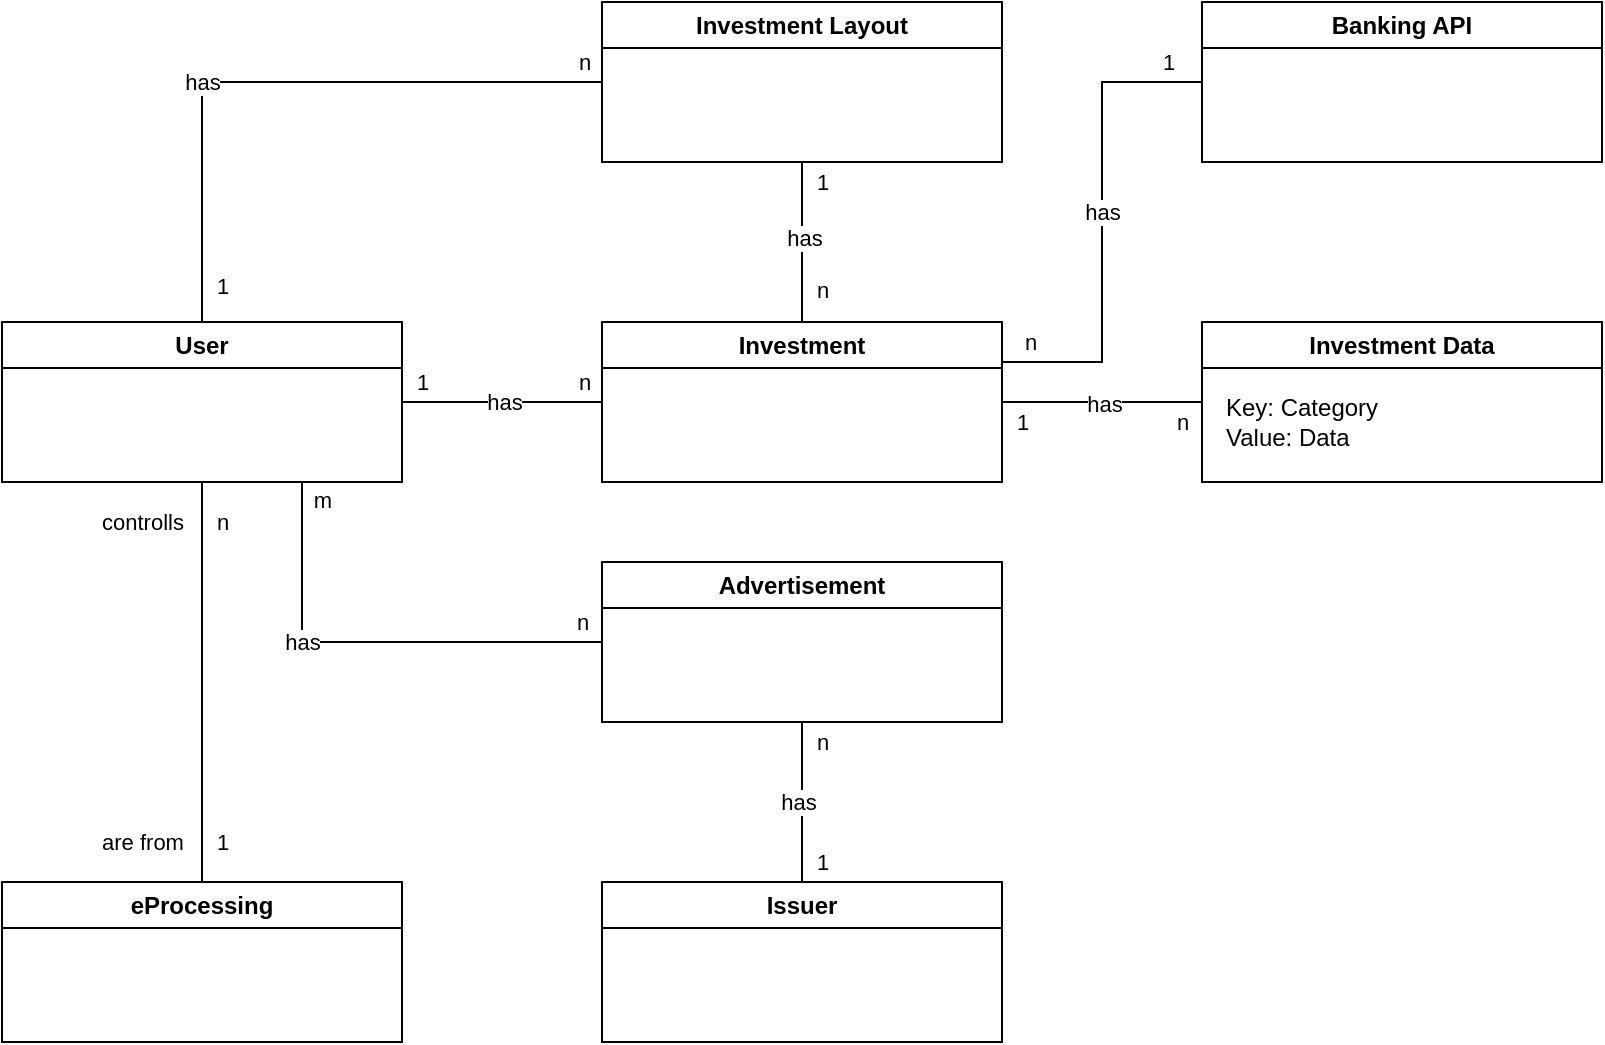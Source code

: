 <mxfile version="24.3.0" type="github">
  <diagram name="Page-1" id="6133507b-19e7-1e82-6fc7-422aa6c4b21f">
    <mxGraphModel dx="1430" dy="757" grid="1" gridSize="10" guides="1" tooltips="1" connect="1" arrows="1" fold="1" page="1" pageScale="1" pageWidth="1100" pageHeight="850" background="none" math="0" shadow="0">
      <root>
        <mxCell id="0" />
        <mxCell id="1" parent="0" />
        <mxCell id="w2mA2PFcuxVug5NNmiOs-10" value="" style="edgeStyle=orthogonalEdgeStyle;rounded=0;orthogonalLoop=1;jettySize=auto;html=1;strokeColor=default;endArrow=none;endFill=0;entryX=0;entryY=0.5;entryDx=0;entryDy=0;" edge="1" parent="1" source="w2mA2PFcuxVug5NNmiOs-1" target="w2mA2PFcuxVug5NNmiOs-2">
          <mxGeometry relative="1" as="geometry">
            <mxPoint x="440" y="260" as="targetPoint" />
          </mxGeometry>
        </mxCell>
        <mxCell id="w2mA2PFcuxVug5NNmiOs-36" value="has" style="edgeLabel;html=1;align=center;verticalAlign=middle;resizable=0;points=[];fontFamily=Helvetica;fontSize=11;fontColor=default;labelBackgroundColor=default;" vertex="1" connectable="0" parent="w2mA2PFcuxVug5NNmiOs-10">
          <mxGeometry x="-0.289" y="-1" relative="1" as="geometry">
            <mxPoint x="15" y="-1" as="offset" />
          </mxGeometry>
        </mxCell>
        <mxCell id="w2mA2PFcuxVug5NNmiOs-37" value="1" style="edgeLabel;html=1;align=center;verticalAlign=middle;resizable=0;points=[];fontFamily=Helvetica;fontSize=11;fontColor=default;labelBackgroundColor=default;" vertex="1" connectable="0" parent="w2mA2PFcuxVug5NNmiOs-10">
          <mxGeometry x="0.58" y="1" relative="1" as="geometry">
            <mxPoint x="-69" y="-9" as="offset" />
          </mxGeometry>
        </mxCell>
        <mxCell id="w2mA2PFcuxVug5NNmiOs-38" value="n" style="edgeLabel;html=1;align=center;verticalAlign=middle;resizable=0;points=[];fontFamily=Helvetica;fontSize=11;fontColor=default;labelBackgroundColor=default;" vertex="1" connectable="0" parent="w2mA2PFcuxVug5NNmiOs-10">
          <mxGeometry x="0.511" y="1" relative="1" as="geometry">
            <mxPoint x="15" y="-9" as="offset" />
          </mxGeometry>
        </mxCell>
        <mxCell id="w2mA2PFcuxVug5NNmiOs-19" style="edgeStyle=orthogonalEdgeStyle;rounded=0;orthogonalLoop=1;jettySize=auto;html=1;entryX=0;entryY=0.5;entryDx=0;entryDy=0;strokeColor=default;align=center;verticalAlign=middle;fontFamily=Helvetica;fontSize=11;fontColor=default;labelBackgroundColor=default;endArrow=none;endFill=0;" edge="1" parent="1" source="w2mA2PFcuxVug5NNmiOs-1" target="w2mA2PFcuxVug5NNmiOs-4">
          <mxGeometry relative="1" as="geometry">
            <Array as="points">
              <mxPoint x="140" y="160" />
            </Array>
          </mxGeometry>
        </mxCell>
        <mxCell id="w2mA2PFcuxVug5NNmiOs-33" value="has" style="edgeLabel;html=1;align=center;verticalAlign=middle;resizable=0;points=[];fontFamily=Helvetica;fontSize=11;fontColor=default;labelBackgroundColor=default;" vertex="1" connectable="0" parent="w2mA2PFcuxVug5NNmiOs-19">
          <mxGeometry x="-0.878" y="-1" relative="1" as="geometry">
            <mxPoint x="-1" y="-101" as="offset" />
          </mxGeometry>
        </mxCell>
        <mxCell id="w2mA2PFcuxVug5NNmiOs-34" value="n" style="edgeLabel;html=1;align=center;verticalAlign=middle;resizable=0;points=[];fontFamily=Helvetica;fontSize=11;fontColor=default;labelBackgroundColor=default;" vertex="1" connectable="0" parent="w2mA2PFcuxVug5NNmiOs-19">
          <mxGeometry x="0.908" relative="1" as="geometry">
            <mxPoint x="5" y="-10" as="offset" />
          </mxGeometry>
        </mxCell>
        <mxCell id="w2mA2PFcuxVug5NNmiOs-35" value="1" style="edgeLabel;html=1;align=center;verticalAlign=middle;resizable=0;points=[];fontFamily=Helvetica;fontSize=11;fontColor=default;labelBackgroundColor=default;" vertex="1" connectable="0" parent="w2mA2PFcuxVug5NNmiOs-19">
          <mxGeometry x="-0.885" y="-1" relative="1" as="geometry">
            <mxPoint x="9" as="offset" />
          </mxGeometry>
        </mxCell>
        <mxCell id="w2mA2PFcuxVug5NNmiOs-1" value="User" style="swimlane;whiteSpace=wrap;html=1;" vertex="1" parent="1">
          <mxGeometry x="40" y="280" width="200" height="80" as="geometry">
            <mxRectangle x="60" y="140" width="70" height="30" as="alternateBounds" />
          </mxGeometry>
        </mxCell>
        <mxCell id="w2mA2PFcuxVug5NNmiOs-11" style="edgeStyle=orthogonalEdgeStyle;rounded=0;orthogonalLoop=1;jettySize=auto;html=1;endArrow=none;endFill=0;entryX=0;entryY=0.5;entryDx=0;entryDy=0;" edge="1" parent="1" source="w2mA2PFcuxVug5NNmiOs-2" target="w2mA2PFcuxVug5NNmiOs-3">
          <mxGeometry relative="1" as="geometry">
            <mxPoint x="600" y="330" as="targetPoint" />
          </mxGeometry>
        </mxCell>
        <mxCell id="w2mA2PFcuxVug5NNmiOs-27" value="1" style="edgeLabel;html=1;align=center;verticalAlign=middle;resizable=0;points=[];fontFamily=Helvetica;fontSize=11;fontColor=default;labelBackgroundColor=default;" vertex="1" connectable="0" parent="w2mA2PFcuxVug5NNmiOs-11">
          <mxGeometry x="0.32" y="-2" relative="1" as="geometry">
            <mxPoint x="-56" y="8" as="offset" />
          </mxGeometry>
        </mxCell>
        <mxCell id="w2mA2PFcuxVug5NNmiOs-28" value="n" style="edgeLabel;html=1;align=center;verticalAlign=middle;resizable=0;points=[];fontFamily=Helvetica;fontSize=11;fontColor=default;labelBackgroundColor=default;" vertex="1" connectable="0" parent="w2mA2PFcuxVug5NNmiOs-11">
          <mxGeometry x="0.016" y="-2" relative="1" as="geometry">
            <mxPoint x="39" y="8" as="offset" />
          </mxGeometry>
        </mxCell>
        <mxCell id="w2mA2PFcuxVug5NNmiOs-29" value="has" style="edgeLabel;html=1;align=center;verticalAlign=middle;resizable=0;points=[];fontFamily=Helvetica;fontSize=11;fontColor=default;labelBackgroundColor=default;" vertex="1" connectable="0" parent="w2mA2PFcuxVug5NNmiOs-11">
          <mxGeometry x="0.024" y="-1" relative="1" as="geometry">
            <mxPoint as="offset" />
          </mxGeometry>
        </mxCell>
        <mxCell id="w2mA2PFcuxVug5NNmiOs-20" style="edgeStyle=orthogonalEdgeStyle;rounded=0;orthogonalLoop=1;jettySize=auto;html=1;entryX=0.5;entryY=1;entryDx=0;entryDy=0;strokeColor=default;align=center;verticalAlign=middle;fontFamily=Helvetica;fontSize=11;fontColor=default;labelBackgroundColor=default;endArrow=none;endFill=0;" edge="1" parent="1" source="w2mA2PFcuxVug5NNmiOs-2" target="w2mA2PFcuxVug5NNmiOs-4">
          <mxGeometry relative="1" as="geometry" />
        </mxCell>
        <mxCell id="w2mA2PFcuxVug5NNmiOs-30" value="has" style="edgeLabel;html=1;align=center;verticalAlign=middle;resizable=0;points=[];fontFamily=Helvetica;fontSize=11;fontColor=default;labelBackgroundColor=default;" vertex="1" connectable="0" parent="w2mA2PFcuxVug5NNmiOs-20">
          <mxGeometry x="0.063" y="-1" relative="1" as="geometry">
            <mxPoint as="offset" />
          </mxGeometry>
        </mxCell>
        <mxCell id="w2mA2PFcuxVug5NNmiOs-31" value="1" style="edgeLabel;html=1;align=center;verticalAlign=middle;resizable=0;points=[];fontFamily=Helvetica;fontSize=11;fontColor=default;labelBackgroundColor=default;" vertex="1" connectable="0" parent="w2mA2PFcuxVug5NNmiOs-20">
          <mxGeometry x="0.611" y="-1" relative="1" as="geometry">
            <mxPoint x="9" y="-6" as="offset" />
          </mxGeometry>
        </mxCell>
        <mxCell id="w2mA2PFcuxVug5NNmiOs-32" value="n" style="edgeLabel;html=1;align=center;verticalAlign=middle;resizable=0;points=[];fontFamily=Helvetica;fontSize=11;fontColor=default;labelBackgroundColor=default;" vertex="1" connectable="0" parent="w2mA2PFcuxVug5NNmiOs-20">
          <mxGeometry x="-0.604" y="-2" relative="1" as="geometry">
            <mxPoint x="8" as="offset" />
          </mxGeometry>
        </mxCell>
        <mxCell id="w2mA2PFcuxVug5NNmiOs-2" value="Investment" style="swimlane;whiteSpace=wrap;html=1;" vertex="1" parent="1">
          <mxGeometry x="340" y="280" width="200" height="80" as="geometry">
            <mxRectangle x="60" y="140" width="70" height="30" as="alternateBounds" />
          </mxGeometry>
        </mxCell>
        <mxCell id="w2mA2PFcuxVug5NNmiOs-3" value="Investment Data" style="swimlane;whiteSpace=wrap;html=1;" vertex="1" parent="1">
          <mxGeometry x="640" y="280" width="200" height="80" as="geometry">
            <mxRectangle x="60" y="140" width="70" height="30" as="alternateBounds" />
          </mxGeometry>
        </mxCell>
        <mxCell id="w2mA2PFcuxVug5NNmiOs-12" value="Key: Category&lt;div&gt;Value: Data&lt;/div&gt;" style="text;html=1;align=left;verticalAlign=middle;resizable=0;points=[];autosize=1;strokeColor=none;fillColor=none;" vertex="1" parent="w2mA2PFcuxVug5NNmiOs-3">
          <mxGeometry x="10" y="30" width="100" height="40" as="geometry" />
        </mxCell>
        <mxCell id="w2mA2PFcuxVug5NNmiOs-4" value="Investment Layout" style="swimlane;whiteSpace=wrap;html=1;" vertex="1" parent="1">
          <mxGeometry x="340" y="120" width="200" height="80" as="geometry">
            <mxRectangle x="60" y="140" width="70" height="30" as="alternateBounds" />
          </mxGeometry>
        </mxCell>
        <mxCell id="w2mA2PFcuxVug5NNmiOs-17" style="edgeStyle=orthogonalEdgeStyle;rounded=0;orthogonalLoop=1;jettySize=auto;html=1;entryX=0.5;entryY=1;entryDx=0;entryDy=0;endArrow=none;endFill=0;" edge="1" parent="1" source="w2mA2PFcuxVug5NNmiOs-5" target="w2mA2PFcuxVug5NNmiOs-7">
          <mxGeometry relative="1" as="geometry" />
        </mxCell>
        <mxCell id="w2mA2PFcuxVug5NNmiOs-47" value="1" style="edgeLabel;html=1;align=center;verticalAlign=middle;resizable=0;points=[];fontFamily=Helvetica;fontSize=11;fontColor=default;labelBackgroundColor=default;" vertex="1" connectable="0" parent="w2mA2PFcuxVug5NNmiOs-17">
          <mxGeometry x="0.246" y="1" relative="1" as="geometry">
            <mxPoint x="11" y="40" as="offset" />
          </mxGeometry>
        </mxCell>
        <mxCell id="w2mA2PFcuxVug5NNmiOs-48" value="n" style="edgeLabel;html=1;align=center;verticalAlign=middle;resizable=0;points=[];fontFamily=Helvetica;fontSize=11;fontColor=default;labelBackgroundColor=default;" vertex="1" connectable="0" parent="w2mA2PFcuxVug5NNmiOs-17">
          <mxGeometry x="0.646" y="2" relative="1" as="geometry">
            <mxPoint x="12" y="-4" as="offset" />
          </mxGeometry>
        </mxCell>
        <mxCell id="w2mA2PFcuxVug5NNmiOs-49" value="has" style="edgeLabel;html=1;align=center;verticalAlign=middle;resizable=0;points=[];fontFamily=Helvetica;fontSize=11;fontColor=default;labelBackgroundColor=default;" vertex="1" connectable="0" parent="w2mA2PFcuxVug5NNmiOs-17">
          <mxGeometry x="0.232" y="2" relative="1" as="geometry">
            <mxPoint y="9" as="offset" />
          </mxGeometry>
        </mxCell>
        <mxCell id="w2mA2PFcuxVug5NNmiOs-5" value="Issuer" style="swimlane;whiteSpace=wrap;html=1;" vertex="1" parent="1">
          <mxGeometry x="340" y="560" width="200" height="80" as="geometry">
            <mxRectangle x="60" y="140" width="70" height="30" as="alternateBounds" />
          </mxGeometry>
        </mxCell>
        <mxCell id="w2mA2PFcuxVug5NNmiOs-23" style="edgeStyle=orthogonalEdgeStyle;rounded=0;orthogonalLoop=1;jettySize=auto;html=1;entryX=0.5;entryY=1;entryDx=0;entryDy=0;strokeColor=default;align=center;verticalAlign=middle;fontFamily=Helvetica;fontSize=11;fontColor=default;labelBackgroundColor=default;endArrow=none;endFill=0;" edge="1" parent="1" source="w2mA2PFcuxVug5NNmiOs-6" target="w2mA2PFcuxVug5NNmiOs-1">
          <mxGeometry relative="1" as="geometry" />
        </mxCell>
        <mxCell id="w2mA2PFcuxVug5NNmiOs-42" value="n" style="edgeLabel;html=1;align=center;verticalAlign=middle;resizable=0;points=[];fontFamily=Helvetica;fontSize=11;fontColor=default;labelBackgroundColor=default;" vertex="1" connectable="0" parent="w2mA2PFcuxVug5NNmiOs-23">
          <mxGeometry x="0.133" relative="1" as="geometry">
            <mxPoint x="10" y="-67" as="offset" />
          </mxGeometry>
        </mxCell>
        <mxCell id="w2mA2PFcuxVug5NNmiOs-43" value="1" style="edgeLabel;html=1;align=center;verticalAlign=middle;resizable=0;points=[];fontFamily=Helvetica;fontSize=11;fontColor=default;labelBackgroundColor=default;" vertex="1" connectable="0" parent="w2mA2PFcuxVug5NNmiOs-23">
          <mxGeometry x="-0.73" y="-1" relative="1" as="geometry">
            <mxPoint x="9" y="7" as="offset" />
          </mxGeometry>
        </mxCell>
        <mxCell id="w2mA2PFcuxVug5NNmiOs-44" value="are from" style="edgeLabel;html=1;align=center;verticalAlign=middle;resizable=0;points=[];fontFamily=Helvetica;fontSize=11;fontColor=default;labelBackgroundColor=default;" vertex="1" connectable="0" parent="w2mA2PFcuxVug5NNmiOs-23">
          <mxGeometry x="-0.056" y="1" relative="1" as="geometry">
            <mxPoint x="-29" y="74" as="offset" />
          </mxGeometry>
        </mxCell>
        <mxCell id="w2mA2PFcuxVug5NNmiOs-45" value="controlls" style="edgeLabel;html=1;align=center;verticalAlign=middle;resizable=0;points=[];fontFamily=Helvetica;fontSize=11;fontColor=default;labelBackgroundColor=default;" vertex="1" connectable="0" parent="w2mA2PFcuxVug5NNmiOs-23">
          <mxGeometry x="0.15" relative="1" as="geometry">
            <mxPoint x="-30" y="-65" as="offset" />
          </mxGeometry>
        </mxCell>
        <mxCell id="w2mA2PFcuxVug5NNmiOs-6" value="eProcessing" style="swimlane;whiteSpace=wrap;html=1;" vertex="1" parent="1">
          <mxGeometry x="40" y="560" width="200" height="80" as="geometry">
            <mxRectangle x="60" y="140" width="70" height="30" as="alternateBounds" />
          </mxGeometry>
        </mxCell>
        <mxCell id="w2mA2PFcuxVug5NNmiOs-18" style="edgeStyle=orthogonalEdgeStyle;rounded=0;orthogonalLoop=1;jettySize=auto;html=1;entryX=0.75;entryY=1;entryDx=0;entryDy=0;strokeColor=default;align=center;verticalAlign=middle;fontFamily=Helvetica;fontSize=11;fontColor=default;labelBackgroundColor=default;endArrow=none;endFill=0;" edge="1" parent="1" source="w2mA2PFcuxVug5NNmiOs-7" target="w2mA2PFcuxVug5NNmiOs-1">
          <mxGeometry relative="1" as="geometry" />
        </mxCell>
        <mxCell id="w2mA2PFcuxVug5NNmiOs-39" value="n" style="edgeLabel;html=1;align=center;verticalAlign=middle;resizable=0;points=[];fontFamily=Helvetica;fontSize=11;fontColor=default;labelBackgroundColor=default;" vertex="1" connectable="0" parent="w2mA2PFcuxVug5NNmiOs-18">
          <mxGeometry x="0.802" y="1" relative="1" as="geometry">
            <mxPoint x="141" y="47" as="offset" />
          </mxGeometry>
        </mxCell>
        <mxCell id="w2mA2PFcuxVug5NNmiOs-40" value="m" style="edgeLabel;html=1;align=center;verticalAlign=middle;resizable=0;points=[];fontFamily=Helvetica;fontSize=11;fontColor=default;labelBackgroundColor=default;" vertex="1" connectable="0" parent="w2mA2PFcuxVug5NNmiOs-18">
          <mxGeometry x="0.922" relative="1" as="geometry">
            <mxPoint x="10" as="offset" />
          </mxGeometry>
        </mxCell>
        <mxCell id="w2mA2PFcuxVug5NNmiOs-41" value="has" style="edgeLabel;html=1;align=center;verticalAlign=middle;resizable=0;points=[];fontFamily=Helvetica;fontSize=11;fontColor=default;labelBackgroundColor=default;" vertex="1" connectable="0" parent="w2mA2PFcuxVug5NNmiOs-18">
          <mxGeometry x="0.027" relative="1" as="geometry">
            <mxPoint x="-32" as="offset" />
          </mxGeometry>
        </mxCell>
        <mxCell id="w2mA2PFcuxVug5NNmiOs-7" value="Advertisement" style="swimlane;whiteSpace=wrap;html=1;" vertex="1" parent="1">
          <mxGeometry x="340" y="400" width="200" height="80" as="geometry">
            <mxRectangle x="60" y="140" width="70" height="30" as="alternateBounds" />
          </mxGeometry>
        </mxCell>
        <mxCell id="w2mA2PFcuxVug5NNmiOs-22" style="edgeStyle=orthogonalEdgeStyle;rounded=0;orthogonalLoop=1;jettySize=auto;html=1;entryX=1;entryY=0.25;entryDx=0;entryDy=0;strokeColor=default;align=center;verticalAlign=middle;fontFamily=Helvetica;fontSize=11;fontColor=default;labelBackgroundColor=default;endArrow=none;endFill=0;" edge="1" parent="1" source="w2mA2PFcuxVug5NNmiOs-13" target="w2mA2PFcuxVug5NNmiOs-2">
          <mxGeometry relative="1" as="geometry" />
        </mxCell>
        <mxCell id="w2mA2PFcuxVug5NNmiOs-24" value="has" style="edgeLabel;html=1;align=center;verticalAlign=middle;resizable=0;points=[];fontFamily=Helvetica;fontSize=11;fontColor=default;labelBackgroundColor=default;" vertex="1" connectable="0" parent="w2mA2PFcuxVug5NNmiOs-22">
          <mxGeometry x="-0.25" relative="1" as="geometry">
            <mxPoint y="25" as="offset" />
          </mxGeometry>
        </mxCell>
        <mxCell id="w2mA2PFcuxVug5NNmiOs-25" value="1" style="edgeLabel;html=1;align=center;verticalAlign=middle;resizable=0;points=[];fontFamily=Helvetica;fontSize=11;fontColor=default;labelBackgroundColor=default;" vertex="1" connectable="0" parent="w2mA2PFcuxVug5NNmiOs-22">
          <mxGeometry x="-0.62" y="4" relative="1" as="geometry">
            <mxPoint x="28" y="-14" as="offset" />
          </mxGeometry>
        </mxCell>
        <mxCell id="w2mA2PFcuxVug5NNmiOs-26" value="n" style="edgeLabel;html=1;align=center;verticalAlign=middle;resizable=0;points=[];fontFamily=Helvetica;fontSize=11;fontColor=default;labelBackgroundColor=default;" vertex="1" connectable="0" parent="w2mA2PFcuxVug5NNmiOs-22">
          <mxGeometry x="0.82" relative="1" as="geometry">
            <mxPoint x="-8" y="-10" as="offset" />
          </mxGeometry>
        </mxCell>
        <mxCell id="w2mA2PFcuxVug5NNmiOs-13" value="Banking API" style="swimlane;whiteSpace=wrap;html=1;" vertex="1" parent="1">
          <mxGeometry x="640" y="120" width="200" height="80" as="geometry">
            <mxRectangle x="60" y="140" width="70" height="30" as="alternateBounds" />
          </mxGeometry>
        </mxCell>
      </root>
    </mxGraphModel>
  </diagram>
</mxfile>
